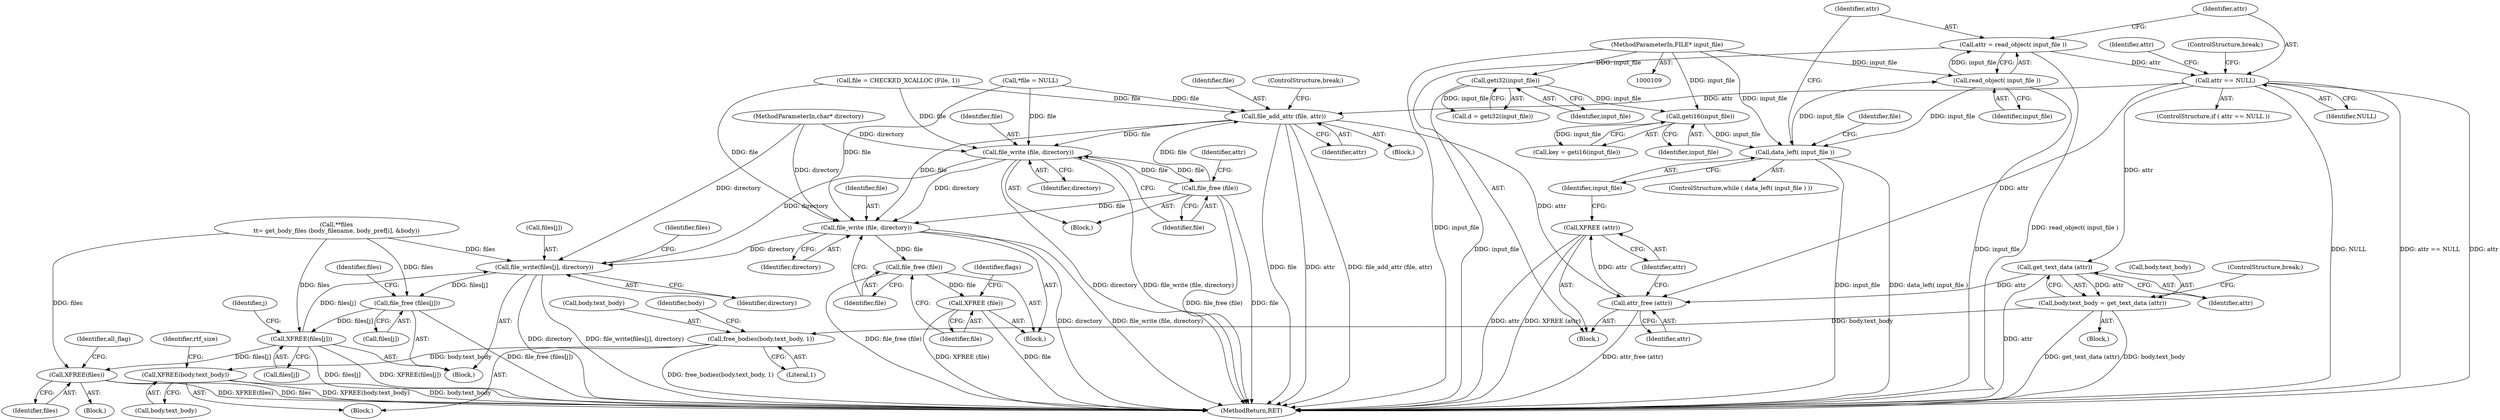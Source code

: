 digraph "0_tnef_8dccf79857ceeb7a6d3e42c1e762e7b865d5344d_1@API" {
"1000169" [label="(Call,attr = read_object( input_file ))"];
"1000171" [label="(Call,read_object( input_file ))"];
"1000166" [label="(Call,data_left( input_file ))"];
"1000160" [label="(Call,geti16(input_file))"];
"1000146" [label="(Call,geti32(input_file))"];
"1000110" [label="(MethodParameterIn,FILE* input_file)"];
"1000174" [label="(Call,attr == NULL)"];
"1000217" [label="(Call,get_text_data (attr))"];
"1000213" [label="(Call,body.text_body = get_text_data (attr))"];
"1000409" [label="(Call,free_bodies(body.text_body, 1))"];
"1000414" [label="(Call,XFREE(body.text_body))"];
"1000314" [label="(Call,attr_free (attr))"];
"1000316" [label="(Call,XFREE (attr))"];
"1000300" [label="(Call,file_add_attr (file, attr))"];
"1000188" [label="(Call,file_write (file, directory))"];
"1000191" [label="(Call,file_free (file))"];
"1000321" [label="(Call,file_write (file, directory))"];
"1000324" [label="(Call,file_free (file))"];
"1000326" [label="(Call,XFREE (file))"];
"1000385" [label="(Call,file_write(files[j], directory))"];
"1000390" [label="(Call,file_free (files[j]))"];
"1000394" [label="(Call,XFREE(files[j]))"];
"1000398" [label="(Call,XFREE(files))"];
"1000173" [label="(ControlStructure,if ( attr == NULL ))"];
"1000204" [label="(Block,)"];
"1000190" [label="(Identifier,directory)"];
"1000161" [label="(Identifier,input_file)"];
"1000330" [label="(Identifier,flags)"];
"1000177" [label="(ControlStructure,break;)"];
"1000385" [label="(Call,file_write(files[j], directory))"];
"1000409" [label="(Call,free_bodies(body.text_body, 1))"];
"1000192" [label="(Identifier,file)"];
"1000321" [label="(Call,file_write (file, directory))"];
"1000168" [label="(Block,)"];
"1000218" [label="(Identifier,attr)"];
"1000420" [label="(Identifier,rtf_size)"];
"1000389" [label="(Identifier,directory)"];
"1000324" [label="(Call,file_free (file))"];
"1000123" [label="(Call,*file = NULL)"];
"1000416" [label="(Identifier,body)"];
"1000195" [label="(Call,file = CHECKED_XCALLOC (File, 1))"];
"1000320" [label="(Block,)"];
"1000390" [label="(Call,file_free (files[j]))"];
"1000383" [label="(Identifier,j)"];
"1000314" [label="(Call,attr_free (attr))"];
"1000166" [label="(Call,data_left( input_file ))"];
"1000399" [label="(Identifier,files)"];
"1000212" [label="(Block,)"];
"1000386" [label="(Call,files[j])"];
"1000174" [label="(Call,attr == NULL)"];
"1000191" [label="(Call,file_free (file))"];
"1000110" [label="(MethodParameterIn,FILE* input_file)"];
"1000187" [label="(Block,)"];
"1000315" [label="(Identifier,attr)"];
"1000171" [label="(Call,read_object( input_file ))"];
"1000217" [label="(Call,get_text_data (attr))"];
"1000214" [label="(Call,body.text_body)"];
"1000408" [label="(Block,)"];
"1000415" [label="(Call,body.text_body)"];
"1000327" [label="(Identifier,file)"];
"1000392" [label="(Identifier,files)"];
"1000144" [label="(Call,d = geti32(input_file))"];
"1000410" [label="(Call,body.text_body)"];
"1000395" [label="(Call,files[j])"];
"1000402" [label="(Identifier,all_flag)"];
"1000302" [label="(Identifier,attr)"];
"1000189" [label="(Identifier,file)"];
"1000176" [label="(Identifier,NULL)"];
"1000213" [label="(Call,body.text_body = get_text_data (attr))"];
"1000301" [label="(Identifier,file)"];
"1000170" [label="(Identifier,attr)"];
"1000413" [label="(Literal,1)"];
"1000146" [label="(Call,geti32(input_file))"];
"1000384" [label="(Block,)"];
"1000111" [label="(MethodParameterIn,char* directory)"];
"1000323" [label="(Identifier,directory)"];
"1000326" [label="(Call,XFREE (file))"];
"1000373" [label="(Block,)"];
"1000158" [label="(Call,key = geti16(input_file))"];
"1000175" [label="(Identifier,attr)"];
"1000319" [label="(Identifier,file)"];
"1000298" [label="(ControlStructure,break;)"];
"1000362" [label="(Call,**files\n\t\t= get_body_files (body_filename, body_pref[i], &body))"];
"1000300" [label="(Call,file_add_attr (file, attr))"];
"1000303" [label="(ControlStructure,break;)"];
"1000325" [label="(Identifier,file)"];
"1000396" [label="(Identifier,files)"];
"1000317" [label="(Identifier,attr)"];
"1000448" [label="(MethodReturn,RET)"];
"1000188" [label="(Call,file_write (file, directory))"];
"1000172" [label="(Identifier,input_file)"];
"1000398" [label="(Call,XFREE(files))"];
"1000160" [label="(Call,geti16(input_file))"];
"1000147" [label="(Identifier,input_file)"];
"1000322" [label="(Identifier,file)"];
"1000181" [label="(Identifier,attr)"];
"1000316" [label="(Call,XFREE (attr))"];
"1000167" [label="(Identifier,input_file)"];
"1000202" [label="(Identifier,attr)"];
"1000394" [label="(Call,XFREE(files[j]))"];
"1000169" [label="(Call,attr = read_object( input_file ))"];
"1000391" [label="(Call,files[j])"];
"1000165" [label="(ControlStructure,while ( data_left( input_file ) ))"];
"1000414" [label="(Call,XFREE(body.text_body))"];
"1000169" -> "1000168"  [label="AST: "];
"1000169" -> "1000171"  [label="CFG: "];
"1000170" -> "1000169"  [label="AST: "];
"1000171" -> "1000169"  [label="AST: "];
"1000175" -> "1000169"  [label="CFG: "];
"1000169" -> "1000448"  [label="DDG: read_object( input_file )"];
"1000171" -> "1000169"  [label="DDG: input_file"];
"1000169" -> "1000174"  [label="DDG: attr"];
"1000171" -> "1000172"  [label="CFG: "];
"1000172" -> "1000171"  [label="AST: "];
"1000171" -> "1000448"  [label="DDG: input_file"];
"1000171" -> "1000166"  [label="DDG: input_file"];
"1000166" -> "1000171"  [label="DDG: input_file"];
"1000110" -> "1000171"  [label="DDG: input_file"];
"1000166" -> "1000165"  [label="AST: "];
"1000166" -> "1000167"  [label="CFG: "];
"1000167" -> "1000166"  [label="AST: "];
"1000170" -> "1000166"  [label="CFG: "];
"1000319" -> "1000166"  [label="CFG: "];
"1000166" -> "1000448"  [label="DDG: data_left( input_file )"];
"1000166" -> "1000448"  [label="DDG: input_file"];
"1000160" -> "1000166"  [label="DDG: input_file"];
"1000110" -> "1000166"  [label="DDG: input_file"];
"1000160" -> "1000158"  [label="AST: "];
"1000160" -> "1000161"  [label="CFG: "];
"1000161" -> "1000160"  [label="AST: "];
"1000158" -> "1000160"  [label="CFG: "];
"1000160" -> "1000158"  [label="DDG: input_file"];
"1000146" -> "1000160"  [label="DDG: input_file"];
"1000110" -> "1000160"  [label="DDG: input_file"];
"1000146" -> "1000144"  [label="AST: "];
"1000146" -> "1000147"  [label="CFG: "];
"1000147" -> "1000146"  [label="AST: "];
"1000144" -> "1000146"  [label="CFG: "];
"1000146" -> "1000448"  [label="DDG: input_file"];
"1000146" -> "1000144"  [label="DDG: input_file"];
"1000110" -> "1000146"  [label="DDG: input_file"];
"1000110" -> "1000109"  [label="AST: "];
"1000110" -> "1000448"  [label="DDG: input_file"];
"1000174" -> "1000173"  [label="AST: "];
"1000174" -> "1000176"  [label="CFG: "];
"1000175" -> "1000174"  [label="AST: "];
"1000176" -> "1000174"  [label="AST: "];
"1000177" -> "1000174"  [label="CFG: "];
"1000181" -> "1000174"  [label="CFG: "];
"1000174" -> "1000448"  [label="DDG: NULL"];
"1000174" -> "1000448"  [label="DDG: attr == NULL"];
"1000174" -> "1000448"  [label="DDG: attr"];
"1000174" -> "1000217"  [label="DDG: attr"];
"1000174" -> "1000300"  [label="DDG: attr"];
"1000174" -> "1000314"  [label="DDG: attr"];
"1000217" -> "1000213"  [label="AST: "];
"1000217" -> "1000218"  [label="CFG: "];
"1000218" -> "1000217"  [label="AST: "];
"1000213" -> "1000217"  [label="CFG: "];
"1000217" -> "1000448"  [label="DDG: attr"];
"1000217" -> "1000213"  [label="DDG: attr"];
"1000217" -> "1000314"  [label="DDG: attr"];
"1000213" -> "1000212"  [label="AST: "];
"1000214" -> "1000213"  [label="AST: "];
"1000298" -> "1000213"  [label="CFG: "];
"1000213" -> "1000448"  [label="DDG: get_text_data (attr)"];
"1000213" -> "1000448"  [label="DDG: body.text_body"];
"1000213" -> "1000409"  [label="DDG: body.text_body"];
"1000409" -> "1000408"  [label="AST: "];
"1000409" -> "1000413"  [label="CFG: "];
"1000410" -> "1000409"  [label="AST: "];
"1000413" -> "1000409"  [label="AST: "];
"1000416" -> "1000409"  [label="CFG: "];
"1000409" -> "1000448"  [label="DDG: free_bodies(body.text_body, 1)"];
"1000409" -> "1000414"  [label="DDG: body.text_body"];
"1000414" -> "1000408"  [label="AST: "];
"1000414" -> "1000415"  [label="CFG: "];
"1000415" -> "1000414"  [label="AST: "];
"1000420" -> "1000414"  [label="CFG: "];
"1000414" -> "1000448"  [label="DDG: XFREE(body.text_body)"];
"1000414" -> "1000448"  [label="DDG: body.text_body"];
"1000314" -> "1000168"  [label="AST: "];
"1000314" -> "1000315"  [label="CFG: "];
"1000315" -> "1000314"  [label="AST: "];
"1000317" -> "1000314"  [label="CFG: "];
"1000314" -> "1000448"  [label="DDG: attr_free (attr)"];
"1000300" -> "1000314"  [label="DDG: attr"];
"1000314" -> "1000316"  [label="DDG: attr"];
"1000316" -> "1000168"  [label="AST: "];
"1000316" -> "1000317"  [label="CFG: "];
"1000317" -> "1000316"  [label="AST: "];
"1000167" -> "1000316"  [label="CFG: "];
"1000316" -> "1000448"  [label="DDG: XFREE (attr)"];
"1000316" -> "1000448"  [label="DDG: attr"];
"1000300" -> "1000204"  [label="AST: "];
"1000300" -> "1000302"  [label="CFG: "];
"1000301" -> "1000300"  [label="AST: "];
"1000302" -> "1000300"  [label="AST: "];
"1000303" -> "1000300"  [label="CFG: "];
"1000300" -> "1000448"  [label="DDG: file"];
"1000300" -> "1000448"  [label="DDG: attr"];
"1000300" -> "1000448"  [label="DDG: file_add_attr (file, attr)"];
"1000300" -> "1000188"  [label="DDG: file"];
"1000195" -> "1000300"  [label="DDG: file"];
"1000191" -> "1000300"  [label="DDG: file"];
"1000123" -> "1000300"  [label="DDG: file"];
"1000300" -> "1000321"  [label="DDG: file"];
"1000188" -> "1000187"  [label="AST: "];
"1000188" -> "1000190"  [label="CFG: "];
"1000189" -> "1000188"  [label="AST: "];
"1000190" -> "1000188"  [label="AST: "];
"1000192" -> "1000188"  [label="CFG: "];
"1000188" -> "1000448"  [label="DDG: file_write (file, directory)"];
"1000188" -> "1000448"  [label="DDG: directory"];
"1000195" -> "1000188"  [label="DDG: file"];
"1000191" -> "1000188"  [label="DDG: file"];
"1000123" -> "1000188"  [label="DDG: file"];
"1000111" -> "1000188"  [label="DDG: directory"];
"1000188" -> "1000191"  [label="DDG: file"];
"1000188" -> "1000321"  [label="DDG: directory"];
"1000188" -> "1000385"  [label="DDG: directory"];
"1000191" -> "1000187"  [label="AST: "];
"1000191" -> "1000192"  [label="CFG: "];
"1000192" -> "1000191"  [label="AST: "];
"1000202" -> "1000191"  [label="CFG: "];
"1000191" -> "1000448"  [label="DDG: file_free (file)"];
"1000191" -> "1000448"  [label="DDG: file"];
"1000191" -> "1000321"  [label="DDG: file"];
"1000321" -> "1000320"  [label="AST: "];
"1000321" -> "1000323"  [label="CFG: "];
"1000322" -> "1000321"  [label="AST: "];
"1000323" -> "1000321"  [label="AST: "];
"1000325" -> "1000321"  [label="CFG: "];
"1000321" -> "1000448"  [label="DDG: directory"];
"1000321" -> "1000448"  [label="DDG: file_write (file, directory)"];
"1000195" -> "1000321"  [label="DDG: file"];
"1000123" -> "1000321"  [label="DDG: file"];
"1000111" -> "1000321"  [label="DDG: directory"];
"1000321" -> "1000324"  [label="DDG: file"];
"1000321" -> "1000385"  [label="DDG: directory"];
"1000324" -> "1000320"  [label="AST: "];
"1000324" -> "1000325"  [label="CFG: "];
"1000325" -> "1000324"  [label="AST: "];
"1000327" -> "1000324"  [label="CFG: "];
"1000324" -> "1000448"  [label="DDG: file_free (file)"];
"1000324" -> "1000326"  [label="DDG: file"];
"1000326" -> "1000320"  [label="AST: "];
"1000326" -> "1000327"  [label="CFG: "];
"1000327" -> "1000326"  [label="AST: "];
"1000330" -> "1000326"  [label="CFG: "];
"1000326" -> "1000448"  [label="DDG: XFREE (file)"];
"1000326" -> "1000448"  [label="DDG: file"];
"1000385" -> "1000384"  [label="AST: "];
"1000385" -> "1000389"  [label="CFG: "];
"1000386" -> "1000385"  [label="AST: "];
"1000389" -> "1000385"  [label="AST: "];
"1000392" -> "1000385"  [label="CFG: "];
"1000385" -> "1000448"  [label="DDG: directory"];
"1000385" -> "1000448"  [label="DDG: file_write(files[j], directory)"];
"1000362" -> "1000385"  [label="DDG: files"];
"1000394" -> "1000385"  [label="DDG: files[j]"];
"1000111" -> "1000385"  [label="DDG: directory"];
"1000385" -> "1000390"  [label="DDG: files[j]"];
"1000390" -> "1000384"  [label="AST: "];
"1000390" -> "1000391"  [label="CFG: "];
"1000391" -> "1000390"  [label="AST: "];
"1000396" -> "1000390"  [label="CFG: "];
"1000390" -> "1000448"  [label="DDG: file_free (files[j])"];
"1000362" -> "1000390"  [label="DDG: files"];
"1000390" -> "1000394"  [label="DDG: files[j]"];
"1000394" -> "1000384"  [label="AST: "];
"1000394" -> "1000395"  [label="CFG: "];
"1000395" -> "1000394"  [label="AST: "];
"1000383" -> "1000394"  [label="CFG: "];
"1000394" -> "1000448"  [label="DDG: XFREE(files[j])"];
"1000394" -> "1000448"  [label="DDG: files[j]"];
"1000362" -> "1000394"  [label="DDG: files"];
"1000394" -> "1000398"  [label="DDG: files[j]"];
"1000398" -> "1000373"  [label="AST: "];
"1000398" -> "1000399"  [label="CFG: "];
"1000399" -> "1000398"  [label="AST: "];
"1000402" -> "1000398"  [label="CFG: "];
"1000398" -> "1000448"  [label="DDG: XFREE(files)"];
"1000398" -> "1000448"  [label="DDG: files"];
"1000362" -> "1000398"  [label="DDG: files"];
}
